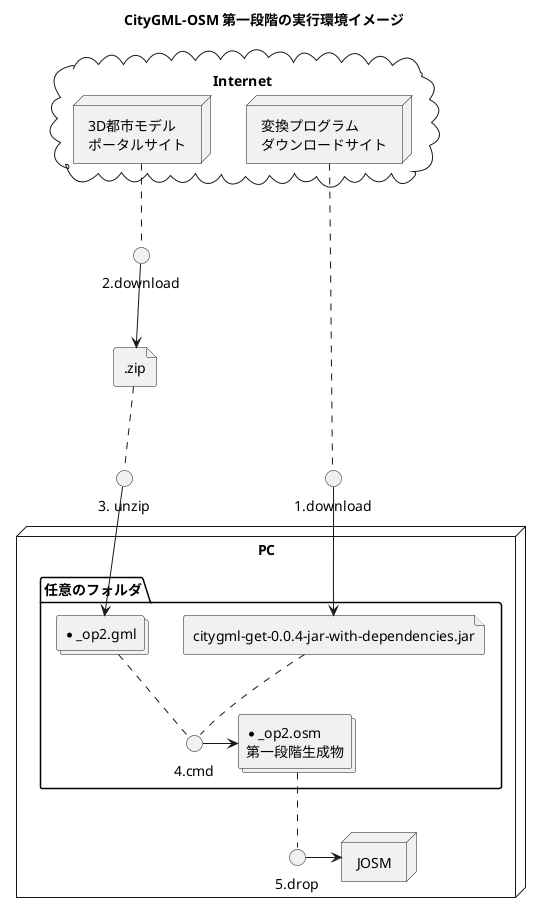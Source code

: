 @startuml
title CityGML-OSM 第一段階の実行環境イメージ

cloud Internet {
 node "3D都市モデル\nポータルサイト" as zipsite
 node "変換プログラム\nダウンロードサイト" as jarsite
}

() "1.download" as jardownload
jarsite .. jardownload

() "2.download" as zipdownload
zipsite .. zipdownload

file ".zip" as zip
() "3. unzip" as unzip
zip .. unzip

node PC {

 folder 任意のフォルダ {
  file "citygml-get-0.0.4-jar-with-dependencies.jar" as jar
  collections "*_op2.gml" as gml
 
  unzip --> gml
  () "4.cmd" as cmd
 
  collections "*_op2.osm\n第一段階生成物" as osm
 }

 node JOSM
 () "5.drop" as drop

}

jardownload --> jar
zipdownload --> zip

jar .. cmd
gml .. cmd
cmd -> osm
osm .. drop
drop -> JOSM
@enduml
